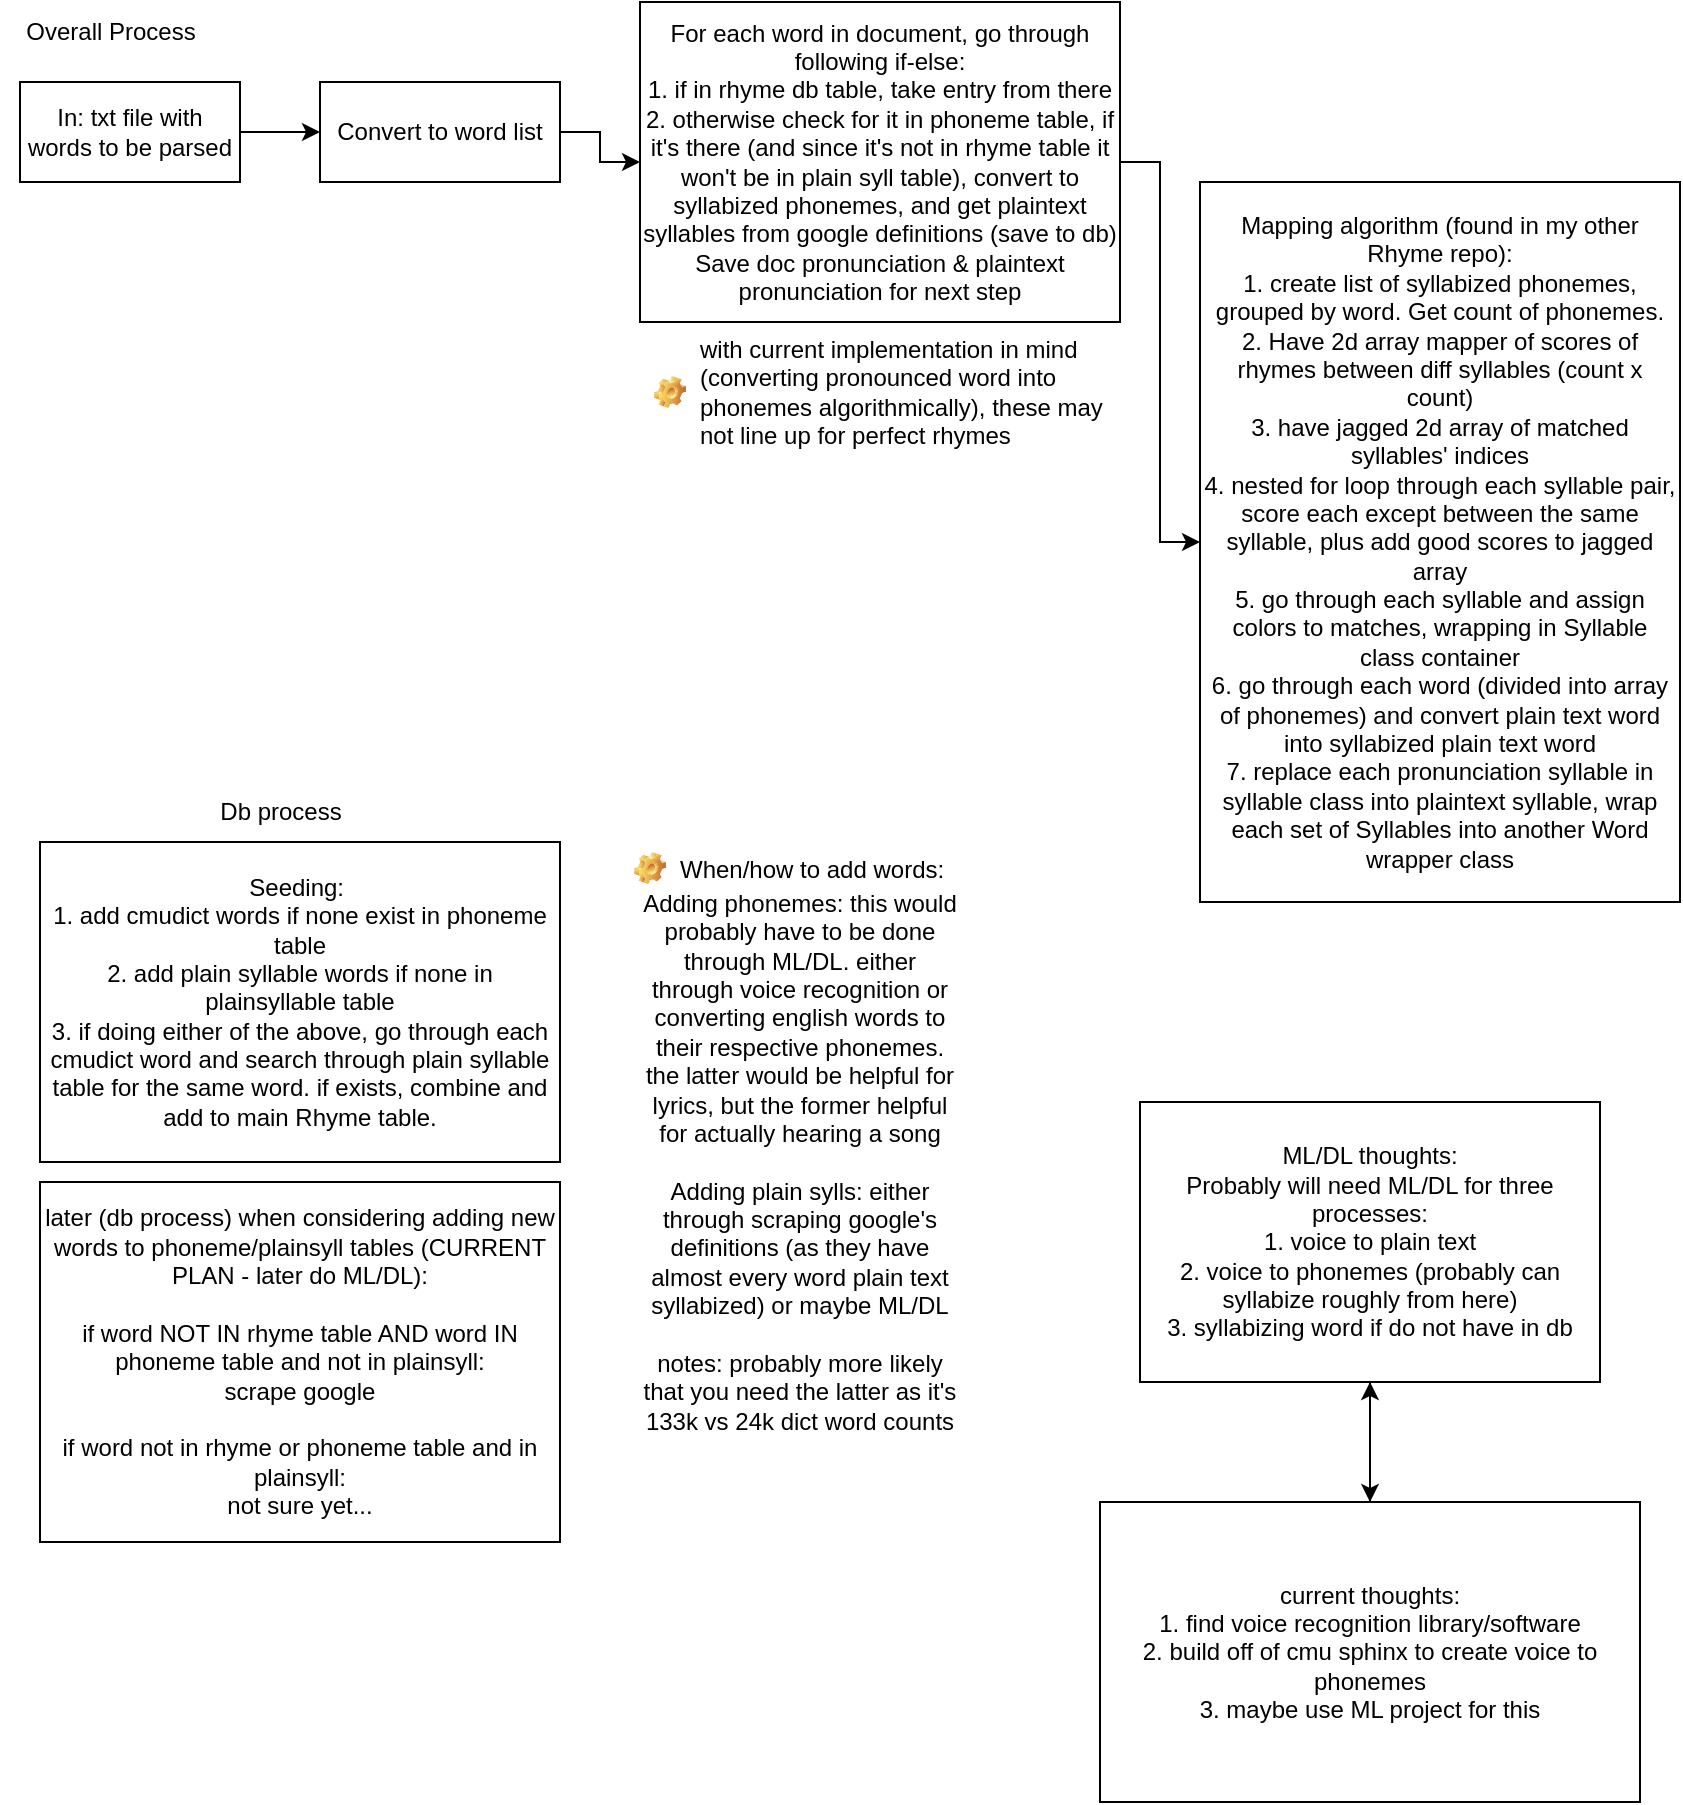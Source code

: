 <mxfile version="26.0.3">
  <diagram name="Page-1" id="9eebaCfnpQd0FRLwicni">
    <mxGraphModel dx="1434" dy="806" grid="1" gridSize="10" guides="1" tooltips="1" connect="1" arrows="1" fold="1" page="1" pageScale="1" pageWidth="850" pageHeight="1100" math="0" shadow="0">
      <root>
        <mxCell id="0" />
        <mxCell id="1" parent="0" />
        <mxCell id="3d-8osv7F8x_KJsWAOE--3" style="edgeStyle=orthogonalEdgeStyle;rounded=0;orthogonalLoop=1;jettySize=auto;html=1;" parent="1" source="3d-8osv7F8x_KJsWAOE--2" target="3d-8osv7F8x_KJsWAOE--4" edge="1">
          <mxGeometry relative="1" as="geometry">
            <mxPoint x="200" y="195" as="targetPoint" />
          </mxGeometry>
        </mxCell>
        <mxCell id="3d-8osv7F8x_KJsWAOE--2" value="In: txt file with words to be parsed" style="html=1;whiteSpace=wrap;" parent="1" vertex="1">
          <mxGeometry x="10" y="50" width="110" height="50" as="geometry" />
        </mxCell>
        <mxCell id="3d-8osv7F8x_KJsWAOE--6" value="" style="edgeStyle=orthogonalEdgeStyle;rounded=0;orthogonalLoop=1;jettySize=auto;html=1;" parent="1" source="3d-8osv7F8x_KJsWAOE--4" target="3d-8osv7F8x_KJsWAOE--5" edge="1">
          <mxGeometry relative="1" as="geometry" />
        </mxCell>
        <mxCell id="3d-8osv7F8x_KJsWAOE--4" value="Convert to word list" style="html=1;whiteSpace=wrap;" parent="1" vertex="1">
          <mxGeometry x="160" y="50" width="120" height="50" as="geometry" />
        </mxCell>
        <mxCell id="3d-8osv7F8x_KJsWAOE--10" value="" style="edgeStyle=orthogonalEdgeStyle;rounded=0;orthogonalLoop=1;jettySize=auto;html=1;" parent="1" source="3d-8osv7F8x_KJsWAOE--5" target="3d-8osv7F8x_KJsWAOE--9" edge="1">
          <mxGeometry relative="1" as="geometry" />
        </mxCell>
        <mxCell id="3d-8osv7F8x_KJsWAOE--5" value="For each word in document, go through following if-else:&lt;div&gt;1. if in rhyme db table, take entry from there&lt;/div&gt;&lt;div&gt;2. otherwise check for it in phoneme table, if it&#39;s there (and since it&#39;s not in rhyme table it won&#39;t be in plain syll table), convert to syllabized phonemes, and get plaintext syllables from google definitions (save to db)&lt;/div&gt;&lt;div&gt;Save doc pronunciation &amp;amp; plaintext pronunciation for next step&lt;/div&gt;" style="html=1;whiteSpace=wrap;" parent="1" vertex="1">
          <mxGeometry x="320" y="10" width="240" height="160" as="geometry" />
        </mxCell>
        <mxCell id="3d-8osv7F8x_KJsWAOE--9" value="Mapping algorithm (found in my other Rhyme repo):&lt;div&gt;1. create list of syllabized phonemes, grouped by word. Get count of phonemes.&lt;/div&gt;&lt;div&gt;2. Have 2d array mapper of scores of rhymes between diff syllables (count x count)&lt;/div&gt;&lt;div&gt;3. have jagged 2d array of matched syllables&#39; indices&lt;/div&gt;&lt;div&gt;4. nested for loop through each syllable pair, score each except between the same syllable, plus add good scores to jagged array&lt;/div&gt;&lt;div&gt;5. go through each syllable and assign colors to matches, wrapping in Syllable class container&lt;/div&gt;&lt;div&gt;6. go through each word (divided into array of phonemes) and convert plain text word into syllabized plain text word&lt;/div&gt;&lt;div&gt;7. replace each pronunciation syllable in syllable class into plaintext syllable, wrap each set of Syllables into another Word wrapper class&lt;/div&gt;" style="html=1;whiteSpace=wrap;" parent="1" vertex="1">
          <mxGeometry x="600" y="100" width="240" height="360" as="geometry" />
        </mxCell>
        <mxCell id="3d-8osv7F8x_KJsWAOE--11" value="with current implementation in mind (converting pronounced word into phonemes algorithmically), these may not line up for perfect rhymes" style="label;fontStyle=0;strokeColor=none;fillColor=none;align=left;verticalAlign=top;overflow=hidden;spacingLeft=28;spacingRight=4;rotatable=0;points=[[0,0.5],[1,0.5]];portConstraint=eastwest;imageWidth=16;imageHeight=16;whiteSpace=wrap;html=1;image=img/clipart/Gear_128x128.png" parent="1" vertex="1">
          <mxGeometry x="320" y="170" width="237.5" height="70" as="geometry" />
        </mxCell>
        <mxCell id="j_Riq5m-mpxCWQmBjOR4-1" value="Overall Process" style="text;html=1;align=center;verticalAlign=middle;resizable=0;points=[];autosize=1;strokeColor=none;fillColor=none;" vertex="1" parent="1">
          <mxGeometry y="10" width="110" height="30" as="geometry" />
        </mxCell>
        <mxCell id="j_Riq5m-mpxCWQmBjOR4-4" value="Seeding:&amp;nbsp;&lt;div&gt;1. add cmudict words if none exist in phoneme table&lt;/div&gt;&lt;div&gt;2. add plain syllable words if none in plainsyllable table&lt;/div&gt;&lt;div&gt;3. if doing either of the above, go through each cmudict word and search through plain syllable table for the same word. if exists, combine and add to main Rhyme table.&lt;/div&gt;" style="html=1;whiteSpace=wrap;" vertex="1" parent="1">
          <mxGeometry x="20" y="430" width="260" height="160" as="geometry" />
        </mxCell>
        <mxCell id="j_Riq5m-mpxCWQmBjOR4-5" value="Db process" style="text;html=1;align=center;verticalAlign=middle;resizable=0;points=[];autosize=1;strokeColor=none;fillColor=none;" vertex="1" parent="1">
          <mxGeometry x="100" y="400" width="80" height="30" as="geometry" />
        </mxCell>
        <mxCell id="j_Riq5m-mpxCWQmBjOR4-11" value="later (db process) when considering adding new words to phoneme/plainsyll tables (CURRENT PLAN - later do ML/DL):&lt;div&gt;&lt;br&gt;&lt;div&gt;if word NOT IN rhyme table AND word IN phoneme table and not in plainsyll:&lt;/div&gt;&lt;div&gt;scrape google&lt;/div&gt;&lt;div&gt;&lt;br&gt;&lt;/div&gt;&lt;div&gt;if word not in rhyme or phoneme table and in plainsyll:&lt;/div&gt;&lt;div&gt;not sure yet...&lt;/div&gt;&lt;/div&gt;" style="html=1;whiteSpace=wrap;" vertex="1" parent="1">
          <mxGeometry x="20" y="600" width="260" height="180" as="geometry" />
        </mxCell>
        <mxCell id="j_Riq5m-mpxCWQmBjOR4-13" value="When/how to add words:" style="label;fontStyle=0;strokeColor=none;fillColor=none;align=left;verticalAlign=top;overflow=hidden;spacingLeft=28;spacingRight=4;rotatable=0;points=[[0,0.5],[1,0.5]];portConstraint=eastwest;imageWidth=16;imageHeight=16;whiteSpace=wrap;html=1;image=img/clipart/Gear_128x128.png" vertex="1" parent="1">
          <mxGeometry x="310" y="430" width="180" height="26" as="geometry" />
        </mxCell>
        <mxCell id="j_Riq5m-mpxCWQmBjOR4-16" value="Adding phonemes: this would probably have to be done through ML/DL. either through voice recognition or converting english words to their respective phonemes. the latter would be helpful for lyrics, but the former helpful for actually hearing a song&lt;div&gt;&lt;br&gt;&lt;/div&gt;&lt;div&gt;Adding plain sylls: either through scraping google&#39;s definitions (as they have almost every word plain text syllabized) or maybe ML/DL&lt;/div&gt;&lt;div&gt;&lt;br&gt;&lt;/div&gt;&lt;div&gt;notes: probably more likely that you need the latter as it&#39;s 133k vs 24k dict word counts&lt;/div&gt;" style="text;html=1;align=center;verticalAlign=middle;whiteSpace=wrap;rounded=0;" vertex="1" parent="1">
          <mxGeometry x="320" y="460" width="160" height="260" as="geometry" />
        </mxCell>
        <mxCell id="j_Riq5m-mpxCWQmBjOR4-26" style="edgeStyle=orthogonalEdgeStyle;rounded=0;orthogonalLoop=1;jettySize=auto;html=1;entryX=0.5;entryY=0;entryDx=0;entryDy=0;" edge="1" parent="1" source="j_Riq5m-mpxCWQmBjOR4-23" target="j_Riq5m-mpxCWQmBjOR4-24">
          <mxGeometry relative="1" as="geometry" />
        </mxCell>
        <mxCell id="j_Riq5m-mpxCWQmBjOR4-23" value="ML/DL thoughts:&lt;div&gt;Probably will need ML/DL for three processes:&lt;/div&gt;&lt;div&gt;1. voice to plain text&lt;/div&gt;&lt;div&gt;2. voice to phonemes (probably can syllabize roughly from here)&lt;/div&gt;&lt;div&gt;3. syllabizing word if do not have in db&lt;/div&gt;" style="html=1;whiteSpace=wrap;" vertex="1" parent="1">
          <mxGeometry x="570" y="560" width="230" height="140" as="geometry" />
        </mxCell>
        <mxCell id="j_Riq5m-mpxCWQmBjOR4-25" style="edgeStyle=orthogonalEdgeStyle;rounded=0;orthogonalLoop=1;jettySize=auto;html=1;entryX=0.5;entryY=1;entryDx=0;entryDy=0;" edge="1" parent="1" source="j_Riq5m-mpxCWQmBjOR4-24" target="j_Riq5m-mpxCWQmBjOR4-23">
          <mxGeometry relative="1" as="geometry" />
        </mxCell>
        <mxCell id="j_Riq5m-mpxCWQmBjOR4-24" value="current thoughts:&lt;div&gt;1. find voice recognition library/software&lt;/div&gt;&lt;div&gt;2. build off of cmu sphinx to create voice to phonemes&lt;/div&gt;&lt;div&gt;3. maybe use ML project for this&lt;/div&gt;" style="html=1;whiteSpace=wrap;" vertex="1" parent="1">
          <mxGeometry x="550" y="760" width="270" height="150" as="geometry" />
        </mxCell>
      </root>
    </mxGraphModel>
  </diagram>
</mxfile>
